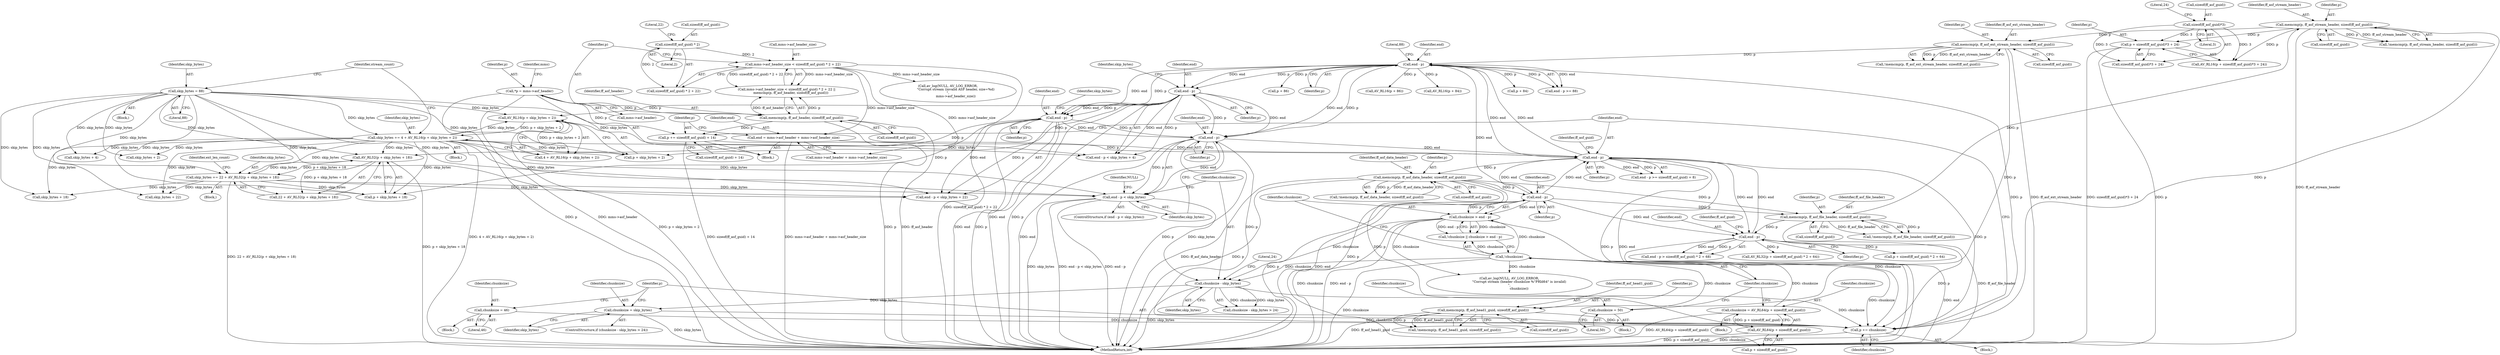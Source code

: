 digraph "0_FFmpeg_cced03dd667a5df6df8fd40d8de0bff477ee02e8@API" {
"1000280" [label="(Call,p + sizeof(ff_asf_guid)*3 + 24)"];
"1000271" [label="(Call,memcmp(p, ff_asf_stream_header, sizeof(ff_asf_guid)))"];
"1000212" [label="(Call,memcmp(p, ff_asf_file_header, sizeof(ff_asf_guid)))"];
"1000199" [label="(Call,end - p)"];
"1000164" [label="(Call,end - p)"];
"1000375" [label="(Call,end - p)"];
"1000367" [label="(Call,memcmp(p, ff_asf_ext_stream_header, sizeof(ff_asf_guid)))"];
"1000220" [label="(Call,end - p)"];
"1000458" [label="(Call,end - p)"];
"1000404" [label="(Call,end - p)"];
"1000433" [label="(Call,end - p)"];
"1000147" [label="(Call,end = mms->asf_header + mms->asf_header_size)"];
"1000122" [label="(Call,mms->asf_header_size < sizeof(ff_asf_guid) * 2 + 22)"];
"1000127" [label="(Call,sizeof(ff_asf_guid) * 2)"];
"1000156" [label="(Call,p += sizeof(ff_asf_guid) + 14)"];
"1000107" [label="(Call,*p = mms->asf_header)"];
"1000132" [label="(Call,memcmp(p, ff_asf_header, sizeof(ff_asf_guid)))"];
"1000490" [label="(Call,p += chunksize)"];
"1000471" [label="(Call,chunksize - skip_bytes)"];
"1000195" [label="(Call,!chunksize)"];
"1000181" [label="(Call,chunksize = 50)"];
"1000186" [label="(Call,chunksize = AV_RL64(p + sizeof(ff_asf_guid)))"];
"1000188" [label="(Call,AV_RL64(p + sizeof(ff_asf_guid)))"];
"1000175" [label="(Call,memcmp(p, ff_asf_data_header, sizeof(ff_asf_guid)))"];
"1000197" [label="(Call,chunksize > end - p)"];
"1000457" [label="(Call,end - p < skip_bytes)"];
"1000395" [label="(Call,skip_bytes = 88)"];
"1000446" [label="(Call,skip_bytes += 22 + AV_RL32(p + skip_bytes + 18))"];
"1000450" [label="(Call,AV_RL32(p + skip_bytes + 18))"];
"1000417" [label="(Call,skip_bytes += 4 + AV_RL16(p + skip_bytes + 2))"];
"1000421" [label="(Call,AV_RL16(p + skip_bytes + 2))"];
"1000487" [label="(Call,chunksize = 46)"];
"1000475" [label="(Call,chunksize = skip_bytes)"];
"1000481" [label="(Call,memcmp(p, ff_asf_head1_guid, sizeof(ff_asf_guid)))"];
"1000283" [label="(Call,sizeof(ff_asf_guid)*3)"];
"1000182" [label="(Identifier,chunksize)"];
"1000486" [label="(Block,)"];
"1000128" [label="(Call,sizeof(ff_asf_guid))"];
"1000220" [label="(Call,end - p)"];
"1000464" [label="(Identifier,NULL)"];
"1000186" [label="(Call,chunksize = AV_RL64(p + sizeof(ff_asf_guid)))"];
"1000273" [label="(Identifier,ff_asf_stream_header)"];
"1000422" [label="(Call,p + skip_bytes + 2)"];
"1000212" [label="(Call,memcmp(p, ff_asf_file_header, sizeof(ff_asf_guid)))"];
"1000270" [label="(Call,!memcmp(p, ff_asf_stream_header, sizeof(ff_asf_guid)))"];
"1000487" [label="(Call,chunksize = 46)"];
"1000117" [label="(Identifier,mms)"];
"1000213" [label="(Identifier,p)"];
"1000181" [label="(Call,chunksize = 50)"];
"1000219" [label="(Call,end - p > sizeof(ff_asf_guid) * 2 + 68)"];
"1000156" [label="(Call,p += sizeof(ff_asf_guid) + 14)"];
"1000271" [label="(Call,memcmp(p, ff_asf_stream_header, sizeof(ff_asf_guid)))"];
"1000390" [label="(Call,AV_RL16(p + 86))"];
"1000404" [label="(Call,end - p)"];
"1000211" [label="(Call,!memcmp(p, ff_asf_file_header, sizeof(ff_asf_guid)))"];
"1000460" [label="(Identifier,p)"];
"1000178" [label="(Call,sizeof(ff_asf_guid))"];
"1000461" [label="(Identifier,skip_bytes)"];
"1000470" [label="(Call,chunksize - skip_bytes > 24)"];
"1000195" [label="(Call,!chunksize)"];
"1000176" [label="(Identifier,p)"];
"1000132" [label="(Call,memcmp(p, ff_asf_header, sizeof(ff_asf_guid)))"];
"1000447" [label="(Identifier,skip_bytes)"];
"1000234" [label="(Call,AV_RL32(p + sizeof(ff_asf_guid) * 2 + 64))"];
"1000395" [label="(Call,skip_bytes = 88)"];
"1000484" [label="(Call,sizeof(ff_asf_guid))"];
"1000379" [label="(Block,)"];
"1000123" [label="(Call,mms->asf_header_size)"];
"1000456" [label="(ControlStructure,if (end - p < skip_bytes))"];
"1000126" [label="(Call,sizeof(ff_asf_guid) * 2 + 22)"];
"1000287" [label="(Literal,24)"];
"1000495" [label="(MethodReturn,int)"];
"1000401" [label="(Block,)"];
"1000473" [label="(Identifier,skip_bytes)"];
"1000177" [label="(Identifier,ff_asf_data_header)"];
"1000367" [label="(Call,memcmp(p, ff_asf_ext_stream_header, sizeof(ff_asf_guid)))"];
"1000446" [label="(Call,skip_bytes += 22 + AV_RL32(p + skip_bytes + 18))"];
"1000215" [label="(Call,sizeof(ff_asf_guid))"];
"1000483" [label="(Identifier,ff_asf_head1_guid)"];
"1000458" [label="(Call,end - p)"];
"1000109" [label="(Call,mms->asf_header)"];
"1000171" [label="(Block,)"];
"1000189" [label="(Call,p + sizeof(ff_asf_guid))"];
"1000453" [label="(Call,skip_bytes + 18)"];
"1000432" [label="(Call,end - p < skip_bytes + 22)"];
"1000406" [label="(Identifier,p)"];
"1000164" [label="(Call,end - p)"];
"1000457" [label="(Call,end - p < skip_bytes)"];
"1000169" [label="(Identifier,ff_asf_guid)"];
"1000492" [label="(Identifier,chunksize)"];
"1000200" [label="(Identifier,end)"];
"1000488" [label="(Identifier,chunksize)"];
"1000477" [label="(Identifier,skip_bytes)"];
"1000375" [label="(Call,end - p)"];
"1000489" [label="(Literal,46)"];
"1000433" [label="(Call,end - p)"];
"1000451" [label="(Call,p + skip_bytes + 18)"];
"1000407" [label="(Call,skip_bytes + 4)"];
"1000149" [label="(Call,mms->asf_header + mms->asf_header_size)"];
"1000400" [label="(Identifier,stream_count)"];
"1000272" [label="(Identifier,p)"];
"1000383" [label="(Call,AV_RL16(p + 84))"];
"1000226" [label="(Identifier,ff_asf_guid)"];
"1000405" [label="(Identifier,end)"];
"1000378" [label="(Literal,88)"];
"1000436" [label="(Call,skip_bytes + 22)"];
"1000279" [label="(Call,AV_RL16(p + sizeof(ff_asf_guid)*3 + 24))"];
"1000482" [label="(Identifier,p)"];
"1000175" [label="(Call,memcmp(p, ff_asf_data_header, sizeof(ff_asf_guid)))"];
"1000370" [label="(Call,sizeof(ff_asf_guid))"];
"1000437" [label="(Identifier,skip_bytes)"];
"1000490" [label="(Call,p += chunksize)"];
"1000491" [label="(Identifier,p)"];
"1000475" [label="(Call,chunksize = skip_bytes)"];
"1000122" [label="(Call,mms->asf_header_size < sizeof(ff_asf_guid) * 2 + 22)"];
"1000281" [label="(Identifier,p)"];
"1000130" [label="(Literal,2)"];
"1000222" [label="(Identifier,p)"];
"1000448" [label="(Call,22 + AV_RL32(p + skip_bytes + 18))"];
"1000157" [label="(Identifier,p)"];
"1000474" [label="(Literal,24)"];
"1000480" [label="(Call,!memcmp(p, ff_asf_head1_guid, sizeof(ff_asf_guid)))"];
"1000148" [label="(Identifier,end)"];
"1000147" [label="(Call,end = mms->asf_header + mms->asf_header_size)"];
"1000108" [label="(Identifier,p)"];
"1000376" [label="(Identifier,end)"];
"1000183" [label="(Literal,50)"];
"1000133" [label="(Identifier,p)"];
"1000131" [label="(Literal,22)"];
"1000107" [label="(Call,*p = mms->asf_header)"];
"1000127" [label="(Call,sizeof(ff_asf_guid) * 2)"];
"1000421" [label="(Call,AV_RL16(p + skip_bytes + 2))"];
"1000476" [label="(Identifier,chunksize)"];
"1000282" [label="(Call,sizeof(ff_asf_guid)*3 + 24)"];
"1000283" [label="(Call,sizeof(ff_asf_guid)*3)"];
"1000368" [label="(Identifier,p)"];
"1000274" [label="(Call,sizeof(ff_asf_guid))"];
"1000280" [label="(Call,p + sizeof(ff_asf_guid)*3 + 24)"];
"1000408" [label="(Identifier,skip_bytes)"];
"1000134" [label="(Identifier,ff_asf_header)"];
"1000174" [label="(Call,!memcmp(p, ff_asf_data_header, sizeof(ff_asf_guid)))"];
"1000417" [label="(Call,skip_bytes += 4 + AV_RL16(p + skip_bytes + 2))"];
"1000105" [label="(Block,)"];
"1000158" [label="(Call,sizeof(ff_asf_guid) + 14)"];
"1000403" [label="(Call,end - p < skip_bytes + 4)"];
"1000121" [label="(Call,mms->asf_header_size < sizeof(ff_asf_guid) * 2 + 22 ||\n        memcmp(p, ff_asf_header, sizeof(ff_asf_guid)))"];
"1000384" [label="(Call,p + 84)"];
"1000369" [label="(Identifier,ff_asf_ext_stream_header)"];
"1000481" [label="(Call,memcmp(p, ff_asf_head1_guid, sizeof(ff_asf_guid)))"];
"1000197" [label="(Call,chunksize > end - p)"];
"1000166" [label="(Identifier,p)"];
"1000188" [label="(Call,AV_RL64(p + sizeof(ff_asf_guid)))"];
"1000198" [label="(Identifier,chunksize)"];
"1000196" [label="(Identifier,chunksize)"];
"1000374" [label="(Call,end - p >= 88)"];
"1000221" [label="(Identifier,end)"];
"1000424" [label="(Call,skip_bytes + 2)"];
"1000194" [label="(Call,!chunksize || chunksize > end - p)"];
"1000180" [label="(Block,)"];
"1000284" [label="(Call,sizeof(ff_asf_guid))"];
"1000165" [label="(Identifier,end)"];
"1000286" [label="(Literal,3)"];
"1000471" [label="(Call,chunksize - skip_bytes)"];
"1000418" [label="(Identifier,skip_bytes)"];
"1000138" [label="(Call,av_log(NULL, AV_LOG_ERROR,\n               \"Corrupt stream (invalid ASF header, size=%d)\n\",\n               mms->asf_header_size))"];
"1000214" [label="(Identifier,ff_asf_file_header)"];
"1000135" [label="(Call,sizeof(ff_asf_guid))"];
"1000203" [label="(Call,av_log(NULL, AV_LOG_ERROR,\n                   \"Corrupt stream (header chunksize %\"PRId64\" is invalid)\n\",\n                   chunksize))"];
"1000391" [label="(Call,p + 86)"];
"1000419" [label="(Call,4 + AV_RL16(p + skip_bytes + 2))"];
"1000396" [label="(Identifier,skip_bytes)"];
"1000472" [label="(Identifier,chunksize)"];
"1000187" [label="(Identifier,chunksize)"];
"1000377" [label="(Identifier,p)"];
"1000429" [label="(Identifier,ext_len_count)"];
"1000163" [label="(Call,end - p >= sizeof(ff_asf_guid) + 8)"];
"1000235" [label="(Call,p + sizeof(ff_asf_guid) * 2 + 64)"];
"1000397" [label="(Literal,88)"];
"1000201" [label="(Identifier,p)"];
"1000434" [label="(Identifier,end)"];
"1000450" [label="(Call,AV_RL32(p + skip_bytes + 18))"];
"1000430" [label="(Block,)"];
"1000469" [label="(ControlStructure,if (chunksize - skip_bytes > 24))"];
"1000459" [label="(Identifier,end)"];
"1000185" [label="(Block,)"];
"1000199" [label="(Call,end - p)"];
"1000435" [label="(Identifier,p)"];
"1000366" [label="(Call,!memcmp(p, ff_asf_ext_stream_header, sizeof(ff_asf_guid)))"];
"1000280" -> "1000279"  [label="AST: "];
"1000280" -> "1000282"  [label="CFG: "];
"1000281" -> "1000280"  [label="AST: "];
"1000282" -> "1000280"  [label="AST: "];
"1000279" -> "1000280"  [label="CFG: "];
"1000280" -> "1000495"  [label="DDG: sizeof(ff_asf_guid)*3 + 24"];
"1000280" -> "1000495"  [label="DDG: p"];
"1000271" -> "1000280"  [label="DDG: p"];
"1000283" -> "1000280"  [label="DDG: 3"];
"1000271" -> "1000270"  [label="AST: "];
"1000271" -> "1000274"  [label="CFG: "];
"1000272" -> "1000271"  [label="AST: "];
"1000273" -> "1000271"  [label="AST: "];
"1000274" -> "1000271"  [label="AST: "];
"1000270" -> "1000271"  [label="CFG: "];
"1000271" -> "1000495"  [label="DDG: ff_asf_stream_header"];
"1000271" -> "1000270"  [label="DDG: p"];
"1000271" -> "1000270"  [label="DDG: ff_asf_stream_header"];
"1000212" -> "1000271"  [label="DDG: p"];
"1000271" -> "1000279"  [label="DDG: p"];
"1000271" -> "1000367"  [label="DDG: p"];
"1000271" -> "1000490"  [label="DDG: p"];
"1000212" -> "1000211"  [label="AST: "];
"1000212" -> "1000215"  [label="CFG: "];
"1000213" -> "1000212"  [label="AST: "];
"1000214" -> "1000212"  [label="AST: "];
"1000215" -> "1000212"  [label="AST: "];
"1000211" -> "1000212"  [label="CFG: "];
"1000212" -> "1000495"  [label="DDG: ff_asf_file_header"];
"1000212" -> "1000211"  [label="DDG: p"];
"1000212" -> "1000211"  [label="DDG: ff_asf_file_header"];
"1000199" -> "1000212"  [label="DDG: p"];
"1000175" -> "1000212"  [label="DDG: p"];
"1000212" -> "1000220"  [label="DDG: p"];
"1000199" -> "1000197"  [label="AST: "];
"1000199" -> "1000201"  [label="CFG: "];
"1000200" -> "1000199"  [label="AST: "];
"1000201" -> "1000199"  [label="AST: "];
"1000197" -> "1000199"  [label="CFG: "];
"1000199" -> "1000495"  [label="DDG: p"];
"1000199" -> "1000495"  [label="DDG: end"];
"1000199" -> "1000164"  [label="DDG: end"];
"1000199" -> "1000197"  [label="DDG: end"];
"1000199" -> "1000197"  [label="DDG: p"];
"1000164" -> "1000199"  [label="DDG: end"];
"1000175" -> "1000199"  [label="DDG: p"];
"1000199" -> "1000220"  [label="DDG: end"];
"1000199" -> "1000375"  [label="DDG: end"];
"1000164" -> "1000163"  [label="AST: "];
"1000164" -> "1000166"  [label="CFG: "];
"1000165" -> "1000164"  [label="AST: "];
"1000166" -> "1000164"  [label="AST: "];
"1000169" -> "1000164"  [label="CFG: "];
"1000164" -> "1000495"  [label="DDG: p"];
"1000164" -> "1000495"  [label="DDG: end"];
"1000164" -> "1000163"  [label="DDG: end"];
"1000164" -> "1000163"  [label="DDG: p"];
"1000375" -> "1000164"  [label="DDG: end"];
"1000220" -> "1000164"  [label="DDG: end"];
"1000458" -> "1000164"  [label="DDG: end"];
"1000147" -> "1000164"  [label="DDG: end"];
"1000156" -> "1000164"  [label="DDG: p"];
"1000490" -> "1000164"  [label="DDG: p"];
"1000164" -> "1000175"  [label="DDG: p"];
"1000164" -> "1000220"  [label="DDG: end"];
"1000164" -> "1000375"  [label="DDG: end"];
"1000375" -> "1000374"  [label="AST: "];
"1000375" -> "1000377"  [label="CFG: "];
"1000376" -> "1000375"  [label="AST: "];
"1000377" -> "1000375"  [label="AST: "];
"1000378" -> "1000375"  [label="CFG: "];
"1000375" -> "1000374"  [label="DDG: end"];
"1000375" -> "1000374"  [label="DDG: p"];
"1000367" -> "1000375"  [label="DDG: p"];
"1000375" -> "1000383"  [label="DDG: p"];
"1000375" -> "1000384"  [label="DDG: p"];
"1000375" -> "1000390"  [label="DDG: p"];
"1000375" -> "1000391"  [label="DDG: p"];
"1000375" -> "1000404"  [label="DDG: end"];
"1000375" -> "1000404"  [label="DDG: p"];
"1000375" -> "1000433"  [label="DDG: end"];
"1000375" -> "1000433"  [label="DDG: p"];
"1000375" -> "1000458"  [label="DDG: end"];
"1000375" -> "1000458"  [label="DDG: p"];
"1000375" -> "1000490"  [label="DDG: p"];
"1000367" -> "1000366"  [label="AST: "];
"1000367" -> "1000370"  [label="CFG: "];
"1000368" -> "1000367"  [label="AST: "];
"1000369" -> "1000367"  [label="AST: "];
"1000370" -> "1000367"  [label="AST: "];
"1000366" -> "1000367"  [label="CFG: "];
"1000367" -> "1000495"  [label="DDG: ff_asf_ext_stream_header"];
"1000367" -> "1000366"  [label="DDG: p"];
"1000367" -> "1000366"  [label="DDG: ff_asf_ext_stream_header"];
"1000367" -> "1000481"  [label="DDG: p"];
"1000220" -> "1000219"  [label="AST: "];
"1000220" -> "1000222"  [label="CFG: "];
"1000221" -> "1000220"  [label="AST: "];
"1000222" -> "1000220"  [label="AST: "];
"1000226" -> "1000220"  [label="CFG: "];
"1000220" -> "1000495"  [label="DDG: end"];
"1000220" -> "1000219"  [label="DDG: end"];
"1000220" -> "1000219"  [label="DDG: p"];
"1000220" -> "1000234"  [label="DDG: p"];
"1000220" -> "1000235"  [label="DDG: p"];
"1000220" -> "1000490"  [label="DDG: p"];
"1000458" -> "1000457"  [label="AST: "];
"1000458" -> "1000460"  [label="CFG: "];
"1000459" -> "1000458"  [label="AST: "];
"1000460" -> "1000458"  [label="AST: "];
"1000461" -> "1000458"  [label="CFG: "];
"1000458" -> "1000495"  [label="DDG: p"];
"1000458" -> "1000495"  [label="DDG: end"];
"1000458" -> "1000457"  [label="DDG: end"];
"1000458" -> "1000457"  [label="DDG: p"];
"1000404" -> "1000458"  [label="DDG: end"];
"1000404" -> "1000458"  [label="DDG: p"];
"1000433" -> "1000458"  [label="DDG: end"];
"1000433" -> "1000458"  [label="DDG: p"];
"1000458" -> "1000490"  [label="DDG: p"];
"1000404" -> "1000403"  [label="AST: "];
"1000404" -> "1000406"  [label="CFG: "];
"1000405" -> "1000404"  [label="AST: "];
"1000406" -> "1000404"  [label="AST: "];
"1000408" -> "1000404"  [label="CFG: "];
"1000404" -> "1000495"  [label="DDG: end"];
"1000404" -> "1000495"  [label="DDG: p"];
"1000404" -> "1000403"  [label="DDG: end"];
"1000404" -> "1000403"  [label="DDG: p"];
"1000404" -> "1000421"  [label="DDG: p"];
"1000404" -> "1000422"  [label="DDG: p"];
"1000404" -> "1000433"  [label="DDG: end"];
"1000404" -> "1000433"  [label="DDG: p"];
"1000433" -> "1000432"  [label="AST: "];
"1000433" -> "1000435"  [label="CFG: "];
"1000434" -> "1000433"  [label="AST: "];
"1000435" -> "1000433"  [label="AST: "];
"1000437" -> "1000433"  [label="CFG: "];
"1000433" -> "1000495"  [label="DDG: end"];
"1000433" -> "1000495"  [label="DDG: p"];
"1000433" -> "1000432"  [label="DDG: end"];
"1000433" -> "1000432"  [label="DDG: p"];
"1000433" -> "1000450"  [label="DDG: p"];
"1000433" -> "1000451"  [label="DDG: p"];
"1000147" -> "1000105"  [label="AST: "];
"1000147" -> "1000149"  [label="CFG: "];
"1000148" -> "1000147"  [label="AST: "];
"1000149" -> "1000147"  [label="AST: "];
"1000157" -> "1000147"  [label="CFG: "];
"1000147" -> "1000495"  [label="DDG: mms->asf_header + mms->asf_header_size"];
"1000122" -> "1000147"  [label="DDG: mms->asf_header_size"];
"1000122" -> "1000121"  [label="AST: "];
"1000122" -> "1000126"  [label="CFG: "];
"1000123" -> "1000122"  [label="AST: "];
"1000126" -> "1000122"  [label="AST: "];
"1000133" -> "1000122"  [label="CFG: "];
"1000121" -> "1000122"  [label="CFG: "];
"1000122" -> "1000495"  [label="DDG: sizeof(ff_asf_guid) * 2 + 22"];
"1000122" -> "1000121"  [label="DDG: mms->asf_header_size"];
"1000122" -> "1000121"  [label="DDG: sizeof(ff_asf_guid) * 2 + 22"];
"1000127" -> "1000122"  [label="DDG: 2"];
"1000122" -> "1000138"  [label="DDG: mms->asf_header_size"];
"1000122" -> "1000149"  [label="DDG: mms->asf_header_size"];
"1000127" -> "1000126"  [label="AST: "];
"1000127" -> "1000130"  [label="CFG: "];
"1000128" -> "1000127"  [label="AST: "];
"1000130" -> "1000127"  [label="AST: "];
"1000131" -> "1000127"  [label="CFG: "];
"1000127" -> "1000126"  [label="DDG: 2"];
"1000156" -> "1000105"  [label="AST: "];
"1000156" -> "1000158"  [label="CFG: "];
"1000157" -> "1000156"  [label="AST: "];
"1000158" -> "1000156"  [label="AST: "];
"1000165" -> "1000156"  [label="CFG: "];
"1000156" -> "1000495"  [label="DDG: sizeof(ff_asf_guid) + 14"];
"1000107" -> "1000156"  [label="DDG: p"];
"1000132" -> "1000156"  [label="DDG: p"];
"1000107" -> "1000105"  [label="AST: "];
"1000107" -> "1000109"  [label="CFG: "];
"1000108" -> "1000107"  [label="AST: "];
"1000109" -> "1000107"  [label="AST: "];
"1000117" -> "1000107"  [label="CFG: "];
"1000107" -> "1000495"  [label="DDG: p"];
"1000107" -> "1000495"  [label="DDG: mms->asf_header"];
"1000107" -> "1000132"  [label="DDG: p"];
"1000132" -> "1000121"  [label="AST: "];
"1000132" -> "1000135"  [label="CFG: "];
"1000133" -> "1000132"  [label="AST: "];
"1000134" -> "1000132"  [label="AST: "];
"1000135" -> "1000132"  [label="AST: "];
"1000121" -> "1000132"  [label="CFG: "];
"1000132" -> "1000495"  [label="DDG: ff_asf_header"];
"1000132" -> "1000495"  [label="DDG: p"];
"1000132" -> "1000121"  [label="DDG: p"];
"1000132" -> "1000121"  [label="DDG: ff_asf_header"];
"1000490" -> "1000171"  [label="AST: "];
"1000490" -> "1000492"  [label="CFG: "];
"1000491" -> "1000490"  [label="AST: "];
"1000492" -> "1000490"  [label="AST: "];
"1000165" -> "1000490"  [label="CFG: "];
"1000490" -> "1000495"  [label="DDG: chunksize"];
"1000471" -> "1000490"  [label="DDG: chunksize"];
"1000487" -> "1000490"  [label="DDG: chunksize"];
"1000475" -> "1000490"  [label="DDG: chunksize"];
"1000195" -> "1000490"  [label="DDG: chunksize"];
"1000197" -> "1000490"  [label="DDG: chunksize"];
"1000481" -> "1000490"  [label="DDG: p"];
"1000471" -> "1000470"  [label="AST: "];
"1000471" -> "1000473"  [label="CFG: "];
"1000472" -> "1000471"  [label="AST: "];
"1000473" -> "1000471"  [label="AST: "];
"1000474" -> "1000471"  [label="CFG: "];
"1000471" -> "1000495"  [label="DDG: skip_bytes"];
"1000471" -> "1000470"  [label="DDG: chunksize"];
"1000471" -> "1000470"  [label="DDG: skip_bytes"];
"1000195" -> "1000471"  [label="DDG: chunksize"];
"1000197" -> "1000471"  [label="DDG: chunksize"];
"1000457" -> "1000471"  [label="DDG: skip_bytes"];
"1000471" -> "1000475"  [label="DDG: skip_bytes"];
"1000195" -> "1000194"  [label="AST: "];
"1000195" -> "1000196"  [label="CFG: "];
"1000196" -> "1000195"  [label="AST: "];
"1000198" -> "1000195"  [label="CFG: "];
"1000194" -> "1000195"  [label="CFG: "];
"1000195" -> "1000495"  [label="DDG: chunksize"];
"1000195" -> "1000194"  [label="DDG: chunksize"];
"1000181" -> "1000195"  [label="DDG: chunksize"];
"1000186" -> "1000195"  [label="DDG: chunksize"];
"1000195" -> "1000197"  [label="DDG: chunksize"];
"1000195" -> "1000203"  [label="DDG: chunksize"];
"1000181" -> "1000180"  [label="AST: "];
"1000181" -> "1000183"  [label="CFG: "];
"1000182" -> "1000181"  [label="AST: "];
"1000183" -> "1000181"  [label="AST: "];
"1000196" -> "1000181"  [label="CFG: "];
"1000186" -> "1000185"  [label="AST: "];
"1000186" -> "1000188"  [label="CFG: "];
"1000187" -> "1000186"  [label="AST: "];
"1000188" -> "1000186"  [label="AST: "];
"1000196" -> "1000186"  [label="CFG: "];
"1000186" -> "1000495"  [label="DDG: AV_RL64(p + sizeof(ff_asf_guid))"];
"1000188" -> "1000186"  [label="DDG: p + sizeof(ff_asf_guid)"];
"1000188" -> "1000189"  [label="CFG: "];
"1000189" -> "1000188"  [label="AST: "];
"1000188" -> "1000495"  [label="DDG: p + sizeof(ff_asf_guid)"];
"1000175" -> "1000188"  [label="DDG: p"];
"1000175" -> "1000174"  [label="AST: "];
"1000175" -> "1000178"  [label="CFG: "];
"1000176" -> "1000175"  [label="AST: "];
"1000177" -> "1000175"  [label="AST: "];
"1000178" -> "1000175"  [label="AST: "];
"1000174" -> "1000175"  [label="CFG: "];
"1000175" -> "1000495"  [label="DDG: p"];
"1000175" -> "1000495"  [label="DDG: ff_asf_data_header"];
"1000175" -> "1000174"  [label="DDG: p"];
"1000175" -> "1000174"  [label="DDG: ff_asf_data_header"];
"1000175" -> "1000189"  [label="DDG: p"];
"1000197" -> "1000194"  [label="AST: "];
"1000198" -> "1000197"  [label="AST: "];
"1000194" -> "1000197"  [label="CFG: "];
"1000197" -> "1000495"  [label="DDG: end - p"];
"1000197" -> "1000495"  [label="DDG: chunksize"];
"1000197" -> "1000194"  [label="DDG: chunksize"];
"1000197" -> "1000194"  [label="DDG: end - p"];
"1000197" -> "1000203"  [label="DDG: chunksize"];
"1000457" -> "1000456"  [label="AST: "];
"1000457" -> "1000461"  [label="CFG: "];
"1000461" -> "1000457"  [label="AST: "];
"1000464" -> "1000457"  [label="CFG: "];
"1000472" -> "1000457"  [label="CFG: "];
"1000457" -> "1000495"  [label="DDG: skip_bytes"];
"1000457" -> "1000495"  [label="DDG: end - p < skip_bytes"];
"1000457" -> "1000495"  [label="DDG: end - p"];
"1000395" -> "1000457"  [label="DDG: skip_bytes"];
"1000446" -> "1000457"  [label="DDG: skip_bytes"];
"1000417" -> "1000457"  [label="DDG: skip_bytes"];
"1000395" -> "1000379"  [label="AST: "];
"1000395" -> "1000397"  [label="CFG: "];
"1000396" -> "1000395"  [label="AST: "];
"1000397" -> "1000395"  [label="AST: "];
"1000400" -> "1000395"  [label="CFG: "];
"1000395" -> "1000403"  [label="DDG: skip_bytes"];
"1000395" -> "1000407"  [label="DDG: skip_bytes"];
"1000395" -> "1000417"  [label="DDG: skip_bytes"];
"1000395" -> "1000421"  [label="DDG: skip_bytes"];
"1000395" -> "1000422"  [label="DDG: skip_bytes"];
"1000395" -> "1000424"  [label="DDG: skip_bytes"];
"1000395" -> "1000432"  [label="DDG: skip_bytes"];
"1000395" -> "1000436"  [label="DDG: skip_bytes"];
"1000395" -> "1000446"  [label="DDG: skip_bytes"];
"1000395" -> "1000450"  [label="DDG: skip_bytes"];
"1000395" -> "1000451"  [label="DDG: skip_bytes"];
"1000395" -> "1000453"  [label="DDG: skip_bytes"];
"1000446" -> "1000430"  [label="AST: "];
"1000446" -> "1000448"  [label="CFG: "];
"1000447" -> "1000446"  [label="AST: "];
"1000448" -> "1000446"  [label="AST: "];
"1000429" -> "1000446"  [label="CFG: "];
"1000446" -> "1000495"  [label="DDG: 22 + AV_RL32(p + skip_bytes + 18)"];
"1000446" -> "1000432"  [label="DDG: skip_bytes"];
"1000446" -> "1000436"  [label="DDG: skip_bytes"];
"1000450" -> "1000446"  [label="DDG: p + skip_bytes + 18"];
"1000417" -> "1000446"  [label="DDG: skip_bytes"];
"1000446" -> "1000450"  [label="DDG: skip_bytes"];
"1000446" -> "1000451"  [label="DDG: skip_bytes"];
"1000446" -> "1000453"  [label="DDG: skip_bytes"];
"1000450" -> "1000448"  [label="AST: "];
"1000450" -> "1000451"  [label="CFG: "];
"1000451" -> "1000450"  [label="AST: "];
"1000448" -> "1000450"  [label="CFG: "];
"1000450" -> "1000495"  [label="DDG: p + skip_bytes + 18"];
"1000450" -> "1000448"  [label="DDG: p + skip_bytes + 18"];
"1000417" -> "1000450"  [label="DDG: skip_bytes"];
"1000417" -> "1000401"  [label="AST: "];
"1000417" -> "1000419"  [label="CFG: "];
"1000418" -> "1000417"  [label="AST: "];
"1000419" -> "1000417"  [label="AST: "];
"1000400" -> "1000417"  [label="CFG: "];
"1000417" -> "1000495"  [label="DDG: 4 + AV_RL16(p + skip_bytes + 2)"];
"1000417" -> "1000403"  [label="DDG: skip_bytes"];
"1000417" -> "1000407"  [label="DDG: skip_bytes"];
"1000421" -> "1000417"  [label="DDG: p + skip_bytes + 2"];
"1000417" -> "1000421"  [label="DDG: skip_bytes"];
"1000417" -> "1000422"  [label="DDG: skip_bytes"];
"1000417" -> "1000424"  [label="DDG: skip_bytes"];
"1000417" -> "1000432"  [label="DDG: skip_bytes"];
"1000417" -> "1000436"  [label="DDG: skip_bytes"];
"1000417" -> "1000451"  [label="DDG: skip_bytes"];
"1000417" -> "1000453"  [label="DDG: skip_bytes"];
"1000421" -> "1000419"  [label="AST: "];
"1000421" -> "1000422"  [label="CFG: "];
"1000422" -> "1000421"  [label="AST: "];
"1000419" -> "1000421"  [label="CFG: "];
"1000421" -> "1000495"  [label="DDG: p + skip_bytes + 2"];
"1000421" -> "1000419"  [label="DDG: p + skip_bytes + 2"];
"1000487" -> "1000486"  [label="AST: "];
"1000487" -> "1000489"  [label="CFG: "];
"1000488" -> "1000487"  [label="AST: "];
"1000489" -> "1000487"  [label="AST: "];
"1000491" -> "1000487"  [label="CFG: "];
"1000475" -> "1000469"  [label="AST: "];
"1000475" -> "1000477"  [label="CFG: "];
"1000476" -> "1000475"  [label="AST: "];
"1000477" -> "1000475"  [label="AST: "];
"1000491" -> "1000475"  [label="CFG: "];
"1000475" -> "1000495"  [label="DDG: skip_bytes"];
"1000481" -> "1000480"  [label="AST: "];
"1000481" -> "1000484"  [label="CFG: "];
"1000482" -> "1000481"  [label="AST: "];
"1000483" -> "1000481"  [label="AST: "];
"1000484" -> "1000481"  [label="AST: "];
"1000480" -> "1000481"  [label="CFG: "];
"1000481" -> "1000495"  [label="DDG: ff_asf_head1_guid"];
"1000481" -> "1000480"  [label="DDG: p"];
"1000481" -> "1000480"  [label="DDG: ff_asf_head1_guid"];
"1000283" -> "1000282"  [label="AST: "];
"1000283" -> "1000286"  [label="CFG: "];
"1000284" -> "1000283"  [label="AST: "];
"1000286" -> "1000283"  [label="AST: "];
"1000287" -> "1000283"  [label="CFG: "];
"1000283" -> "1000279"  [label="DDG: 3"];
"1000283" -> "1000282"  [label="DDG: 3"];
}
